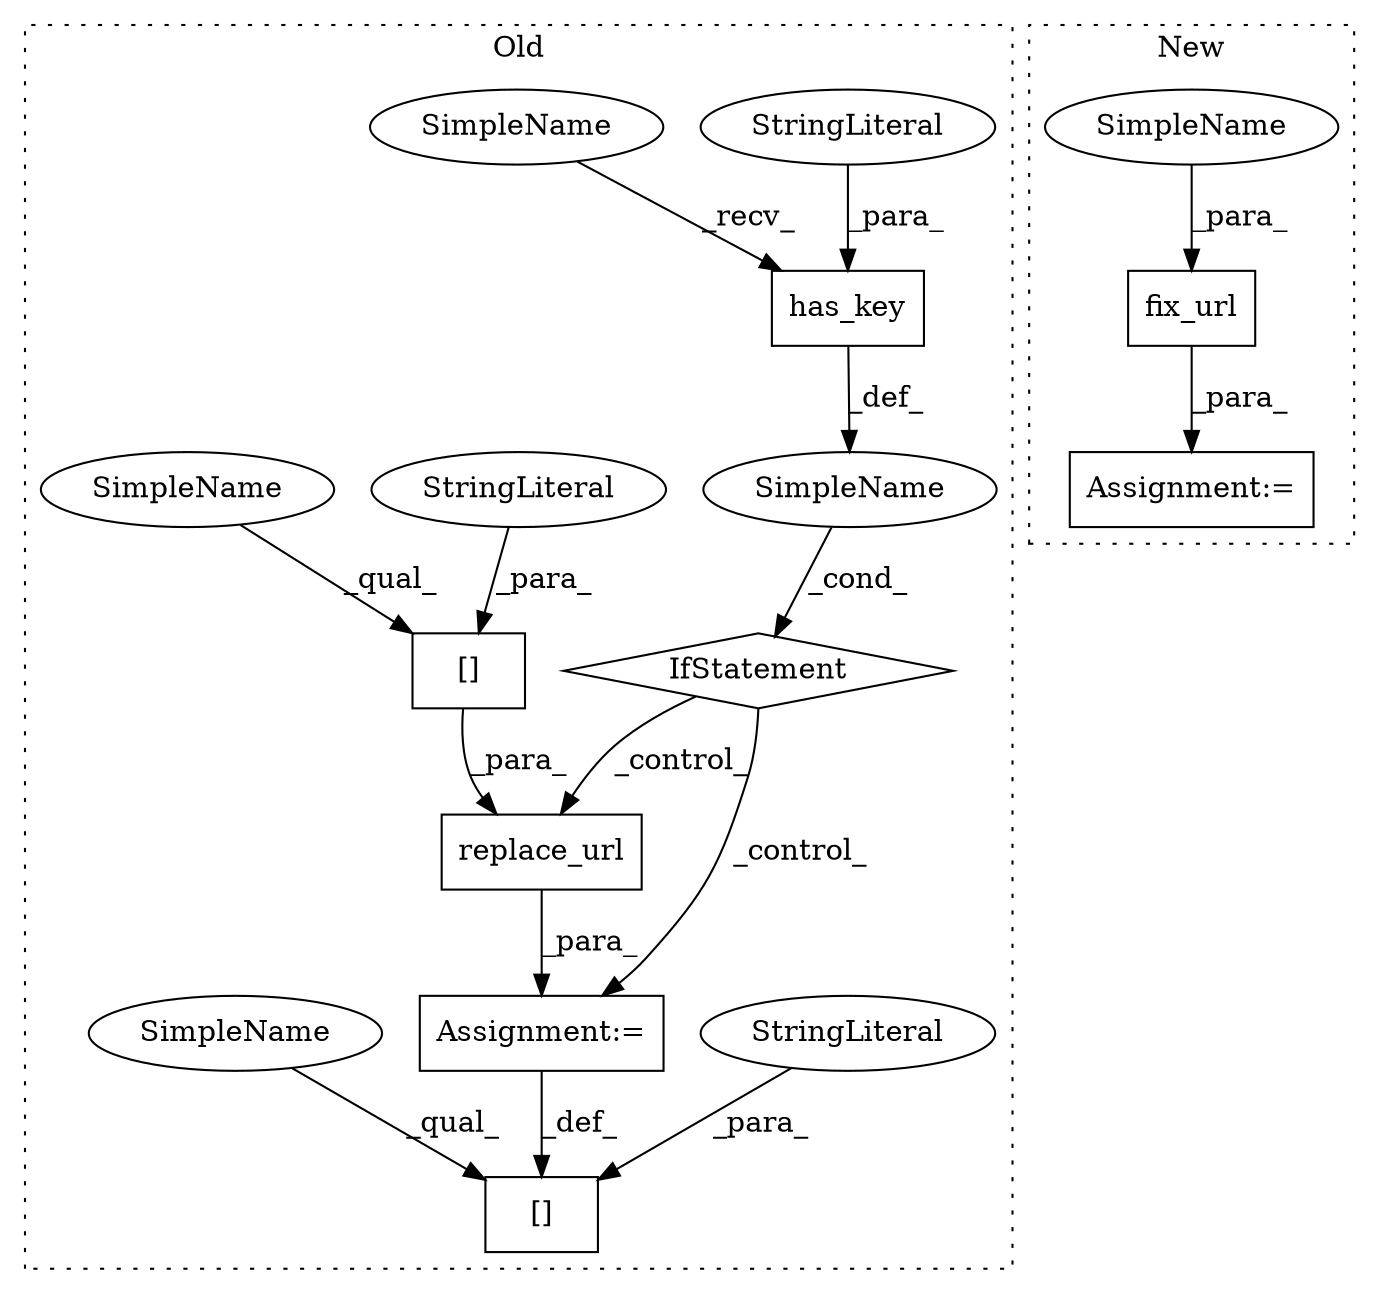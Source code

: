 digraph G {
subgraph cluster0 {
1 [label="has_key" a="32" s="1460,1474" l="8,1" shape="box"];
3 [label="[]" a="2" s="1487,1495" l="2,1" shape="box"];
4 [label="IfStatement" a="25" s="1454,1475" l="4,2" shape="diamond"];
5 [label="[]" a="2" s="1514,1522" l="2,1" shape="box"];
6 [label="SimpleName" a="42" s="" l="" shape="ellipse"];
7 [label="replace_url" a="32" s="1502,1543" l="12,1" shape="box"];
8 [label="Assignment:=" a="7" s="1496" l="1" shape="box"];
9 [label="StringLiteral" a="45" s="1468" l="6" shape="ellipse"];
10 [label="StringLiteral" a="45" s="1516" l="6" shape="ellipse"];
12 [label="StringLiteral" a="45" s="1489" l="6" shape="ellipse"];
13 [label="SimpleName" a="42" s="1458" l="1" shape="ellipse"];
14 [label="SimpleName" a="42" s="1514" l="1" shape="ellipse"];
15 [label="SimpleName" a="42" s="1487" l="1" shape="ellipse"];
label = "Old";
style="dotted";
}
subgraph cluster1 {
2 [label="fix_url" a="32" s="1681,1710" l="8,1" shape="box"];
11 [label="Assignment:=" a="7" s="1675" l="1" shape="box"];
16 [label="SimpleName" a="42" s="1689" l="1" shape="ellipse"];
label = "New";
style="dotted";
}
1 -> 6 [label="_def_"];
2 -> 11 [label="_para_"];
4 -> 8 [label="_control_"];
4 -> 7 [label="_control_"];
5 -> 7 [label="_para_"];
6 -> 4 [label="_cond_"];
7 -> 8 [label="_para_"];
8 -> 3 [label="_def_"];
9 -> 1 [label="_para_"];
10 -> 5 [label="_para_"];
12 -> 3 [label="_para_"];
13 -> 1 [label="_recv_"];
14 -> 5 [label="_qual_"];
15 -> 3 [label="_qual_"];
16 -> 2 [label="_para_"];
}